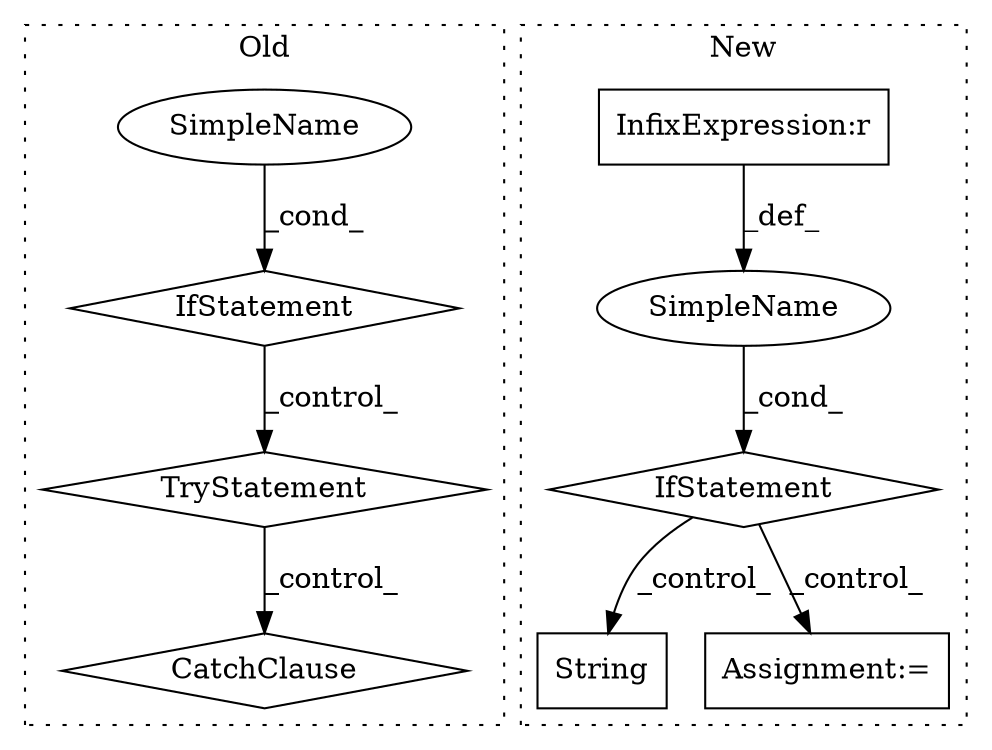 digraph G {
subgraph cluster0 {
1 [label="TryStatement" a="54" s="1214" l="4" shape="diamond"];
3 [label="CatchClause" a="12" s="1274,1310" l="15,2" shape="diamond"];
6 [label="SimpleName" a="42" s="" l="" shape="ellipse"];
7 [label="IfStatement" a="25" s="1176,1202" l="4,2" shape="diamond"];
label = "Old";
style="dotted";
}
subgraph cluster1 {
2 [label="String" a="32" s="2725,2735" l="7,1" shape="box"];
4 [label="IfStatement" a="25" s="2620,2635" l="4,2" shape="diamond"];
5 [label="SimpleName" a="42" s="" l="" shape="ellipse"];
8 [label="Assignment:=" a="7" s="2654" l="1" shape="box"];
9 [label="InfixExpression:r" a="27" s="2627" l="4" shape="box"];
label = "New";
style="dotted";
}
1 -> 3 [label="_control_"];
4 -> 2 [label="_control_"];
4 -> 8 [label="_control_"];
5 -> 4 [label="_cond_"];
6 -> 7 [label="_cond_"];
7 -> 1 [label="_control_"];
9 -> 5 [label="_def_"];
}
